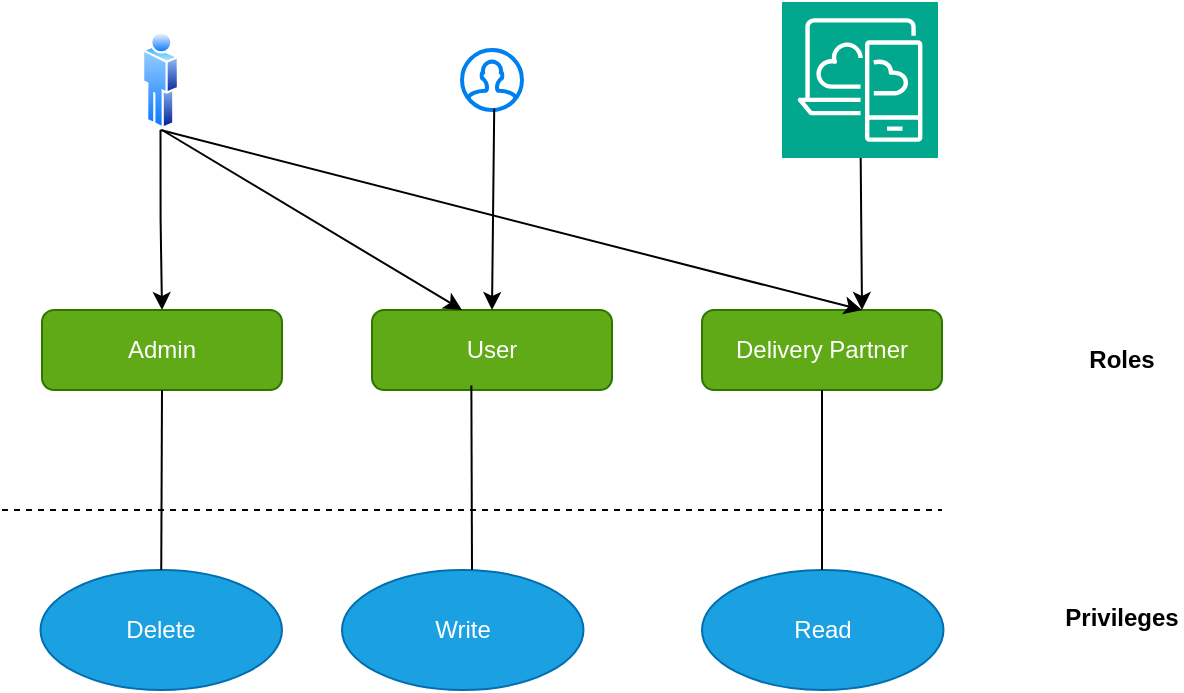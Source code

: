 <mxfile version="28.1.0">
  <diagram name="Page-1" id="Dxd9vO5498AbFcYFbout">
    <mxGraphModel dx="882" dy="420" grid="1" gridSize="10" guides="1" tooltips="1" connect="1" arrows="1" fold="1" page="1" pageScale="1" pageWidth="850" pageHeight="1100" math="0" shadow="0">
      <root>
        <mxCell id="0" />
        <mxCell id="1" parent="0" />
        <mxCell id="cWGnumroMDZ6Q6ufx4Za-13" style="edgeStyle=orthogonalEdgeStyle;rounded=0;orthogonalLoop=1;jettySize=auto;html=1;exitX=0.5;exitY=1;exitDx=0;exitDy=0;" edge="1" parent="1" source="cWGnumroMDZ6Q6ufx4Za-1" target="cWGnumroMDZ6Q6ufx4Za-4">
          <mxGeometry relative="1" as="geometry" />
        </mxCell>
        <mxCell id="cWGnumroMDZ6Q6ufx4Za-1" value="" style="image;aspect=fixed;perimeter=ellipsePerimeter;html=1;align=center;shadow=0;dashed=0;spacingTop=3;image=img/lib/active_directory/user.svg;" vertex="1" parent="1">
          <mxGeometry x="90" y="80" width="18.5" height="50" as="geometry" />
        </mxCell>
        <mxCell id="cWGnumroMDZ6Q6ufx4Za-2" value="" style="html=1;verticalLabelPosition=bottom;align=center;labelBackgroundColor=#ffffff;verticalAlign=top;strokeWidth=2;strokeColor=#0080F0;shadow=0;dashed=0;shape=mxgraph.ios7.icons.user;" vertex="1" parent="1">
          <mxGeometry x="250" y="90" width="30" height="30" as="geometry" />
        </mxCell>
        <mxCell id="cWGnumroMDZ6Q6ufx4Za-3" value="" style="sketch=0;points=[[0,0,0],[0.25,0,0],[0.5,0,0],[0.75,0,0],[1,0,0],[0,1,0],[0.25,1,0],[0.5,1,0],[0.75,1,0],[1,1,0],[0,0.25,0],[0,0.5,0],[0,0.75,0],[1,0.25,0],[1,0.5,0],[1,0.75,0]];outlineConnect=0;fontColor=#232F3E;fillColor=#01A88D;strokeColor=#ffffff;dashed=0;verticalLabelPosition=bottom;verticalAlign=top;align=center;html=1;fontSize=12;fontStyle=0;aspect=fixed;shape=mxgraph.aws4.resourceIcon;resIcon=mxgraph.aws4.desktop_and_app_streaming;" vertex="1" parent="1">
          <mxGeometry x="410" y="66" width="78" height="78" as="geometry" />
        </mxCell>
        <mxCell id="cWGnumroMDZ6Q6ufx4Za-4" value="Admin" style="rounded=1;whiteSpace=wrap;html=1;fillColor=#60a917;fontColor=#ffffff;strokeColor=#2D7600;" vertex="1" parent="1">
          <mxGeometry x="40" y="220" width="120" height="40" as="geometry" />
        </mxCell>
        <mxCell id="cWGnumroMDZ6Q6ufx4Za-5" value="User" style="rounded=1;whiteSpace=wrap;html=1;fillColor=#60a917;fontColor=#ffffff;strokeColor=#2D7600;" vertex="1" parent="1">
          <mxGeometry x="205" y="220" width="120" height="40" as="geometry" />
        </mxCell>
        <mxCell id="cWGnumroMDZ6Q6ufx4Za-6" value="Delivery Partner" style="rounded=1;whiteSpace=wrap;html=1;fillColor=#60a917;fontColor=#ffffff;strokeColor=#2D7600;" vertex="1" parent="1">
          <mxGeometry x="370" y="220" width="120" height="40" as="geometry" />
        </mxCell>
        <mxCell id="cWGnumroMDZ6Q6ufx4Za-7" value="Delete" style="ellipse;whiteSpace=wrap;html=1;fillColor=#1ba1e2;fontColor=#ffffff;strokeColor=#006EAF;" vertex="1" parent="1">
          <mxGeometry x="39.25" y="350" width="120.75" height="60" as="geometry" />
        </mxCell>
        <mxCell id="cWGnumroMDZ6Q6ufx4Za-8" value="Write" style="ellipse;whiteSpace=wrap;html=1;fillColor=#1ba1e2;fontColor=#ffffff;strokeColor=#006EAF;" vertex="1" parent="1">
          <mxGeometry x="190" y="350" width="120.75" height="60" as="geometry" />
        </mxCell>
        <mxCell id="cWGnumroMDZ6Q6ufx4Za-9" value="Read" style="ellipse;whiteSpace=wrap;html=1;fillColor=#1ba1e2;fontColor=#ffffff;strokeColor=#006EAF;" vertex="1" parent="1">
          <mxGeometry x="370" y="350" width="120.75" height="60" as="geometry" />
        </mxCell>
        <mxCell id="cWGnumroMDZ6Q6ufx4Za-16" value="" style="endArrow=classic;html=1;rounded=0;exitX=0.537;exitY=0.981;exitDx=0;exitDy=0;exitPerimeter=0;entryX=0.5;entryY=0;entryDx=0;entryDy=0;" edge="1" parent="1" source="cWGnumroMDZ6Q6ufx4Za-2" target="cWGnumroMDZ6Q6ufx4Za-5">
          <mxGeometry width="50" height="50" relative="1" as="geometry">
            <mxPoint x="400" y="270" as="sourcePoint" />
            <mxPoint x="450" y="220" as="targetPoint" />
          </mxGeometry>
        </mxCell>
        <mxCell id="cWGnumroMDZ6Q6ufx4Za-17" value="" style="endArrow=classic;html=1;rounded=0;" edge="1" parent="1" source="cWGnumroMDZ6Q6ufx4Za-3">
          <mxGeometry width="50" height="50" relative="1" as="geometry">
            <mxPoint x="400" y="270" as="sourcePoint" />
            <mxPoint x="450" y="220" as="targetPoint" />
          </mxGeometry>
        </mxCell>
        <mxCell id="cWGnumroMDZ6Q6ufx4Za-18" value="" style="endArrow=classic;html=1;rounded=0;entryX=0.375;entryY=0;entryDx=0;entryDy=0;entryPerimeter=0;" edge="1" parent="1" target="cWGnumroMDZ6Q6ufx4Za-5">
          <mxGeometry width="50" height="50" relative="1" as="geometry">
            <mxPoint x="100" y="130" as="sourcePoint" />
            <mxPoint x="450" y="220" as="targetPoint" />
          </mxGeometry>
        </mxCell>
        <mxCell id="cWGnumroMDZ6Q6ufx4Za-19" value="" style="endArrow=classic;html=1;rounded=0;exitX=0.5;exitY=1;exitDx=0;exitDy=0;" edge="1" parent="1" source="cWGnumroMDZ6Q6ufx4Za-1">
          <mxGeometry width="50" height="50" relative="1" as="geometry">
            <mxPoint x="400" y="270" as="sourcePoint" />
            <mxPoint x="450" y="220" as="targetPoint" />
          </mxGeometry>
        </mxCell>
        <mxCell id="cWGnumroMDZ6Q6ufx4Za-21" value="" style="endArrow=none;html=1;rounded=0;entryX=0.5;entryY=0;entryDx=0;entryDy=0;exitX=0.5;exitY=1;exitDx=0;exitDy=0;" edge="1" parent="1" source="cWGnumroMDZ6Q6ufx4Za-4" target="cWGnumroMDZ6Q6ufx4Za-7">
          <mxGeometry width="50" height="50" relative="1" as="geometry">
            <mxPoint x="400" y="270" as="sourcePoint" />
            <mxPoint x="450" y="220" as="targetPoint" />
          </mxGeometry>
        </mxCell>
        <mxCell id="cWGnumroMDZ6Q6ufx4Za-22" value="" style="endArrow=none;html=1;rounded=0;exitX=0.414;exitY=0.943;exitDx=0;exitDy=0;exitPerimeter=0;" edge="1" parent="1" source="cWGnumroMDZ6Q6ufx4Za-5">
          <mxGeometry width="50" height="50" relative="1" as="geometry">
            <mxPoint x="400" y="270" as="sourcePoint" />
            <mxPoint x="255" y="350" as="targetPoint" />
          </mxGeometry>
        </mxCell>
        <mxCell id="cWGnumroMDZ6Q6ufx4Za-23" value="" style="endArrow=none;html=1;rounded=0;entryX=0.5;entryY=1;entryDx=0;entryDy=0;" edge="1" parent="1" target="cWGnumroMDZ6Q6ufx4Za-6">
          <mxGeometry width="50" height="50" relative="1" as="geometry">
            <mxPoint x="430" y="350" as="sourcePoint" />
            <mxPoint x="450" y="220" as="targetPoint" />
          </mxGeometry>
        </mxCell>
        <mxCell id="cWGnumroMDZ6Q6ufx4Za-25" value="" style="endArrow=none;dashed=1;html=1;rounded=0;" edge="1" parent="1">
          <mxGeometry width="50" height="50" relative="1" as="geometry">
            <mxPoint x="20" y="320" as="sourcePoint" />
            <mxPoint x="490" y="320" as="targetPoint" />
          </mxGeometry>
        </mxCell>
        <mxCell id="cWGnumroMDZ6Q6ufx4Za-26" value="&lt;b&gt;Roles&lt;/b&gt;" style="text;html=1;align=center;verticalAlign=middle;whiteSpace=wrap;rounded=0;" vertex="1" parent="1">
          <mxGeometry x="550" y="230" width="60" height="30" as="geometry" />
        </mxCell>
        <mxCell id="cWGnumroMDZ6Q6ufx4Za-27" value="&lt;b&gt;Privileges&lt;/b&gt;" style="text;html=1;align=center;verticalAlign=middle;whiteSpace=wrap;rounded=0;" vertex="1" parent="1">
          <mxGeometry x="550" y="359" width="60" height="30" as="geometry" />
        </mxCell>
      </root>
    </mxGraphModel>
  </diagram>
</mxfile>
